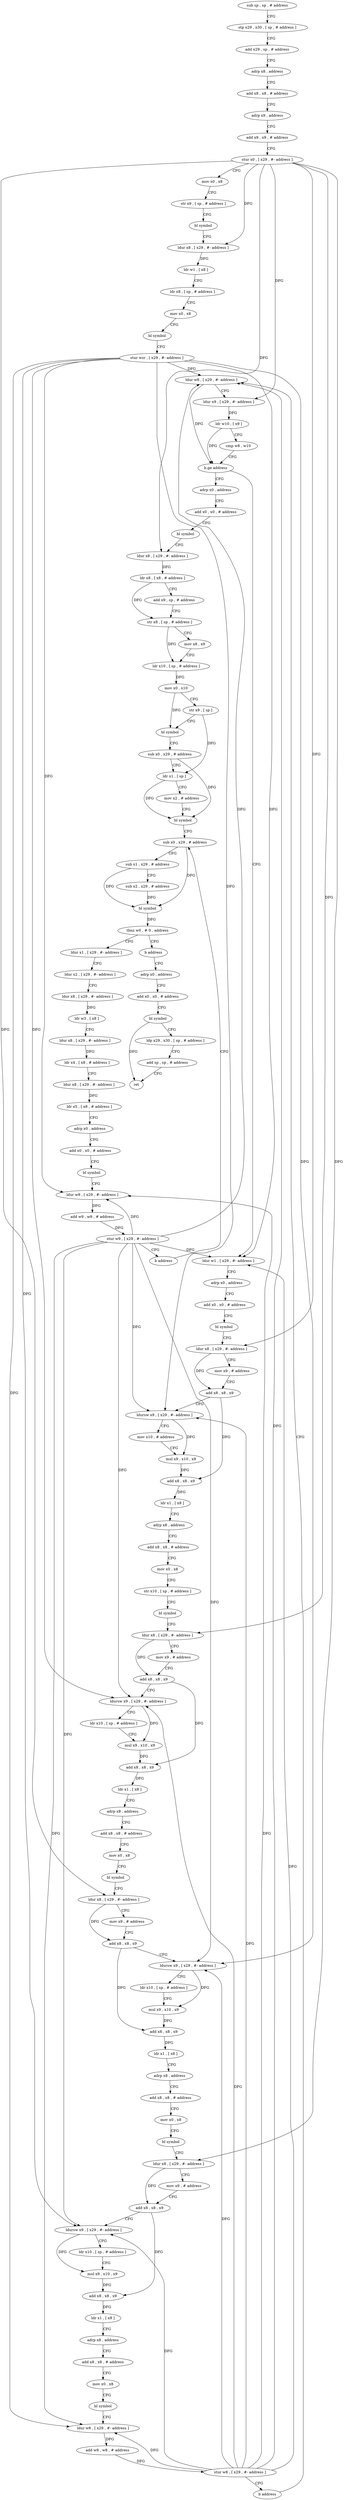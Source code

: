 digraph "func" {
"74876" [label = "sub sp , sp , # address" ]
"74880" [label = "stp x29 , x30 , [ sp , # address ]" ]
"74884" [label = "add x29 , sp , # address" ]
"74888" [label = "adrp x8 , address" ]
"74892" [label = "add x8 , x8 , # address" ]
"74896" [label = "adrp x9 , address" ]
"74900" [label = "add x9 , x9 , # address" ]
"74904" [label = "stur x0 , [ x29 , #- address ]" ]
"74908" [label = "mov x0 , x8" ]
"74912" [label = "str x9 , [ sp , # address ]" ]
"74916" [label = "bl symbol" ]
"74920" [label = "ldur x8 , [ x29 , #- address ]" ]
"74924" [label = "ldr w1 , [ x8 ]" ]
"74928" [label = "ldr x8 , [ sp , # address ]" ]
"74932" [label = "mov x0 , x8" ]
"74936" [label = "bl symbol" ]
"74940" [label = "stur wzr , [ x29 , #- address ]" ]
"74944" [label = "ldur w8 , [ x29 , #- address ]" ]
"75192" [label = "adrp x0 , address" ]
"75196" [label = "add x0 , x0 , # address" ]
"75200" [label = "bl symbol" ]
"75204" [label = "ldur x8 , [ x29 , #- address ]" ]
"75208" [label = "ldr x8 , [ x8 , # address ]" ]
"75212" [label = "add x9 , sp , # address" ]
"75216" [label = "str x8 , [ sp , # address ]" ]
"75220" [label = "mov x8 , x9" ]
"75224" [label = "ldr x10 , [ sp , # address ]" ]
"75228" [label = "mov x0 , x10" ]
"75232" [label = "str x9 , [ sp ]" ]
"75236" [label = "bl symbol" ]
"75240" [label = "sub x0 , x29 , # address" ]
"75244" [label = "ldr x1 , [ sp ]" ]
"75248" [label = "mov x2 , # address" ]
"75252" [label = "bl symbol" ]
"75256" [label = "sub x0 , x29 , # address" ]
"74964" [label = "ldur w1 , [ x29 , #- address ]" ]
"74968" [label = "adrp x0 , address" ]
"74972" [label = "add x0 , x0 , # address" ]
"74976" [label = "bl symbol" ]
"74980" [label = "ldur x8 , [ x29 , #- address ]" ]
"74984" [label = "mov x9 , # address" ]
"74988" [label = "add x8 , x8 , x9" ]
"74992" [label = "ldursw x9 , [ x29 , #- address ]" ]
"74996" [label = "mov x10 , # address" ]
"75000" [label = "mul x9 , x10 , x9" ]
"75004" [label = "add x8 , x8 , x9" ]
"75008" [label = "ldr x1 , [ x8 ]" ]
"75012" [label = "adrp x8 , address" ]
"75016" [label = "add x8 , x8 , # address" ]
"75020" [label = "mov x0 , x8" ]
"75024" [label = "str x10 , [ sp , # address ]" ]
"75028" [label = "bl symbol" ]
"75032" [label = "ldur x8 , [ x29 , #- address ]" ]
"75036" [label = "mov x9 , # address" ]
"75040" [label = "add x8 , x8 , x9" ]
"75044" [label = "ldursw x9 , [ x29 , #- address ]" ]
"75048" [label = "ldr x10 , [ sp , # address ]" ]
"75052" [label = "mul x9 , x10 , x9" ]
"75056" [label = "add x8 , x8 , x9" ]
"75060" [label = "ldr x1 , [ x8 ]" ]
"75064" [label = "adrp x8 , address" ]
"75068" [label = "add x8 , x8 , # address" ]
"75072" [label = "mov x0 , x8" ]
"75076" [label = "bl symbol" ]
"75080" [label = "ldur x8 , [ x29 , #- address ]" ]
"75084" [label = "mov x9 , # address" ]
"75088" [label = "add x8 , x8 , x9" ]
"75092" [label = "ldursw x9 , [ x29 , #- address ]" ]
"75096" [label = "ldr x10 , [ sp , # address ]" ]
"75100" [label = "mul x9 , x10 , x9" ]
"75104" [label = "add x8 , x8 , x9" ]
"75108" [label = "ldr x1 , [ x8 ]" ]
"75112" [label = "adrp x8 , address" ]
"75116" [label = "add x8 , x8 , # address" ]
"75120" [label = "mov x0 , x8" ]
"75124" [label = "bl symbol" ]
"75128" [label = "ldur x8 , [ x29 , #- address ]" ]
"75132" [label = "mov x9 , # address" ]
"75136" [label = "add x8 , x8 , x9" ]
"75140" [label = "ldursw x9 , [ x29 , #- address ]" ]
"75144" [label = "ldr x10 , [ sp , # address ]" ]
"75148" [label = "mul x9 , x10 , x9" ]
"75152" [label = "add x8 , x8 , x9" ]
"75156" [label = "ldr x1 , [ x8 ]" ]
"75160" [label = "adrp x8 , address" ]
"75164" [label = "add x8 , x8 , # address" ]
"75168" [label = "mov x0 , x8" ]
"75172" [label = "bl symbol" ]
"75176" [label = "ldur w8 , [ x29 , #- address ]" ]
"75180" [label = "add w8 , w8 , # address" ]
"75184" [label = "stur w8 , [ x29 , #- address ]" ]
"75188" [label = "b address" ]
"75280" [label = "ldur x1 , [ x29 , #- address ]" ]
"75284" [label = "ldur x2 , [ x29 , #- address ]" ]
"75288" [label = "ldur x8 , [ x29 , #- address ]" ]
"75292" [label = "ldr w3 , [ x8 ]" ]
"75296" [label = "ldur x8 , [ x29 , #- address ]" ]
"75300" [label = "ldr x4 , [ x8 , # address ]" ]
"75304" [label = "ldur x8 , [ x29 , #- address ]" ]
"75308" [label = "ldr x5 , [ x8 , # address ]" ]
"75312" [label = "adrp x0 , address" ]
"75316" [label = "add x0 , x0 , # address" ]
"75320" [label = "bl symbol" ]
"75324" [label = "ldur w9 , [ x29 , #- address ]" ]
"75328" [label = "add w9 , w9 , # address" ]
"75332" [label = "stur w9 , [ x29 , #- address ]" ]
"75336" [label = "b address" ]
"75276" [label = "b address" ]
"75340" [label = "adrp x0 , address" ]
"74948" [label = "ldur x9 , [ x29 , #- address ]" ]
"74952" [label = "ldr w10 , [ x9 ]" ]
"74956" [label = "cmp w8 , w10" ]
"74960" [label = "b.ge address" ]
"75260" [label = "sub x1 , x29 , # address" ]
"75264" [label = "sub x2 , x29 , # address" ]
"75268" [label = "bl symbol" ]
"75272" [label = "tbnz w0 , # 0 , address" ]
"75344" [label = "add x0 , x0 , # address" ]
"75348" [label = "bl symbol" ]
"75352" [label = "ldp x29 , x30 , [ sp , # address ]" ]
"75356" [label = "add sp , sp , # address" ]
"75360" [label = "ret" ]
"74876" -> "74880" [ label = "CFG" ]
"74880" -> "74884" [ label = "CFG" ]
"74884" -> "74888" [ label = "CFG" ]
"74888" -> "74892" [ label = "CFG" ]
"74892" -> "74896" [ label = "CFG" ]
"74896" -> "74900" [ label = "CFG" ]
"74900" -> "74904" [ label = "CFG" ]
"74904" -> "74908" [ label = "CFG" ]
"74904" -> "74920" [ label = "DFG" ]
"74904" -> "74948" [ label = "DFG" ]
"74904" -> "75204" [ label = "DFG" ]
"74904" -> "74980" [ label = "DFG" ]
"74904" -> "75032" [ label = "DFG" ]
"74904" -> "75080" [ label = "DFG" ]
"74904" -> "75128" [ label = "DFG" ]
"74908" -> "74912" [ label = "CFG" ]
"74912" -> "74916" [ label = "CFG" ]
"74916" -> "74920" [ label = "CFG" ]
"74920" -> "74924" [ label = "DFG" ]
"74924" -> "74928" [ label = "CFG" ]
"74928" -> "74932" [ label = "CFG" ]
"74932" -> "74936" [ label = "CFG" ]
"74936" -> "74940" [ label = "CFG" ]
"74940" -> "74944" [ label = "DFG" ]
"74940" -> "74964" [ label = "DFG" ]
"74940" -> "74992" [ label = "DFG" ]
"74940" -> "75044" [ label = "DFG" ]
"74940" -> "75092" [ label = "DFG" ]
"74940" -> "75140" [ label = "DFG" ]
"74940" -> "75176" [ label = "DFG" ]
"74940" -> "75324" [ label = "DFG" ]
"74944" -> "74948" [ label = "CFG" ]
"74944" -> "74960" [ label = "DFG" ]
"75192" -> "75196" [ label = "CFG" ]
"75196" -> "75200" [ label = "CFG" ]
"75200" -> "75204" [ label = "CFG" ]
"75204" -> "75208" [ label = "DFG" ]
"75208" -> "75212" [ label = "CFG" ]
"75208" -> "75216" [ label = "DFG" ]
"75212" -> "75216" [ label = "CFG" ]
"75216" -> "75220" [ label = "CFG" ]
"75216" -> "75224" [ label = "DFG" ]
"75220" -> "75224" [ label = "CFG" ]
"75224" -> "75228" [ label = "DFG" ]
"75228" -> "75232" [ label = "CFG" ]
"75228" -> "75236" [ label = "DFG" ]
"75232" -> "75236" [ label = "CFG" ]
"75232" -> "75244" [ label = "DFG" ]
"75236" -> "75240" [ label = "CFG" ]
"75240" -> "75244" [ label = "CFG" ]
"75240" -> "75252" [ label = "DFG" ]
"75244" -> "75248" [ label = "CFG" ]
"75244" -> "75252" [ label = "DFG" ]
"75248" -> "75252" [ label = "CFG" ]
"75252" -> "75256" [ label = "CFG" ]
"75256" -> "75260" [ label = "CFG" ]
"75256" -> "75268" [ label = "DFG" ]
"74964" -> "74968" [ label = "CFG" ]
"74968" -> "74972" [ label = "CFG" ]
"74972" -> "74976" [ label = "CFG" ]
"74976" -> "74980" [ label = "CFG" ]
"74980" -> "74984" [ label = "CFG" ]
"74980" -> "74988" [ label = "DFG" ]
"74984" -> "74988" [ label = "CFG" ]
"74988" -> "74992" [ label = "CFG" ]
"74988" -> "75004" [ label = "DFG" ]
"74992" -> "74996" [ label = "CFG" ]
"74992" -> "75000" [ label = "DFG" ]
"74996" -> "75000" [ label = "CFG" ]
"75000" -> "75004" [ label = "DFG" ]
"75004" -> "75008" [ label = "DFG" ]
"75008" -> "75012" [ label = "CFG" ]
"75012" -> "75016" [ label = "CFG" ]
"75016" -> "75020" [ label = "CFG" ]
"75020" -> "75024" [ label = "CFG" ]
"75024" -> "75028" [ label = "CFG" ]
"75028" -> "75032" [ label = "CFG" ]
"75032" -> "75036" [ label = "CFG" ]
"75032" -> "75040" [ label = "DFG" ]
"75036" -> "75040" [ label = "CFG" ]
"75040" -> "75044" [ label = "CFG" ]
"75040" -> "75056" [ label = "DFG" ]
"75044" -> "75048" [ label = "CFG" ]
"75044" -> "75052" [ label = "DFG" ]
"75048" -> "75052" [ label = "CFG" ]
"75052" -> "75056" [ label = "DFG" ]
"75056" -> "75060" [ label = "DFG" ]
"75060" -> "75064" [ label = "CFG" ]
"75064" -> "75068" [ label = "CFG" ]
"75068" -> "75072" [ label = "CFG" ]
"75072" -> "75076" [ label = "CFG" ]
"75076" -> "75080" [ label = "CFG" ]
"75080" -> "75084" [ label = "CFG" ]
"75080" -> "75088" [ label = "DFG" ]
"75084" -> "75088" [ label = "CFG" ]
"75088" -> "75092" [ label = "CFG" ]
"75088" -> "75104" [ label = "DFG" ]
"75092" -> "75096" [ label = "CFG" ]
"75092" -> "75100" [ label = "DFG" ]
"75096" -> "75100" [ label = "CFG" ]
"75100" -> "75104" [ label = "DFG" ]
"75104" -> "75108" [ label = "DFG" ]
"75108" -> "75112" [ label = "CFG" ]
"75112" -> "75116" [ label = "CFG" ]
"75116" -> "75120" [ label = "CFG" ]
"75120" -> "75124" [ label = "CFG" ]
"75124" -> "75128" [ label = "CFG" ]
"75128" -> "75132" [ label = "CFG" ]
"75128" -> "75136" [ label = "DFG" ]
"75132" -> "75136" [ label = "CFG" ]
"75136" -> "75140" [ label = "CFG" ]
"75136" -> "75152" [ label = "DFG" ]
"75140" -> "75144" [ label = "CFG" ]
"75140" -> "75148" [ label = "DFG" ]
"75144" -> "75148" [ label = "CFG" ]
"75148" -> "75152" [ label = "DFG" ]
"75152" -> "75156" [ label = "DFG" ]
"75156" -> "75160" [ label = "CFG" ]
"75160" -> "75164" [ label = "CFG" ]
"75164" -> "75168" [ label = "CFG" ]
"75168" -> "75172" [ label = "CFG" ]
"75172" -> "75176" [ label = "CFG" ]
"75176" -> "75180" [ label = "DFG" ]
"75180" -> "75184" [ label = "DFG" ]
"75184" -> "75188" [ label = "CFG" ]
"75184" -> "74944" [ label = "DFG" ]
"75184" -> "74964" [ label = "DFG" ]
"75184" -> "74992" [ label = "DFG" ]
"75184" -> "75044" [ label = "DFG" ]
"75184" -> "75092" [ label = "DFG" ]
"75184" -> "75140" [ label = "DFG" ]
"75184" -> "75176" [ label = "DFG" ]
"75184" -> "75324" [ label = "DFG" ]
"75188" -> "74944" [ label = "CFG" ]
"75280" -> "75284" [ label = "CFG" ]
"75284" -> "75288" [ label = "CFG" ]
"75288" -> "75292" [ label = "DFG" ]
"75292" -> "75296" [ label = "CFG" ]
"75296" -> "75300" [ label = "DFG" ]
"75300" -> "75304" [ label = "CFG" ]
"75304" -> "75308" [ label = "DFG" ]
"75308" -> "75312" [ label = "CFG" ]
"75312" -> "75316" [ label = "CFG" ]
"75316" -> "75320" [ label = "CFG" ]
"75320" -> "75324" [ label = "CFG" ]
"75324" -> "75328" [ label = "DFG" ]
"75328" -> "75332" [ label = "DFG" ]
"75332" -> "75336" [ label = "CFG" ]
"75332" -> "74944" [ label = "DFG" ]
"75332" -> "74964" [ label = "DFG" ]
"75332" -> "74992" [ label = "DFG" ]
"75332" -> "75044" [ label = "DFG" ]
"75332" -> "75092" [ label = "DFG" ]
"75332" -> "75140" [ label = "DFG" ]
"75332" -> "75176" [ label = "DFG" ]
"75332" -> "75324" [ label = "DFG" ]
"75336" -> "75256" [ label = "CFG" ]
"75276" -> "75340" [ label = "CFG" ]
"75340" -> "75344" [ label = "CFG" ]
"74948" -> "74952" [ label = "DFG" ]
"74952" -> "74956" [ label = "CFG" ]
"74952" -> "74960" [ label = "DFG" ]
"74956" -> "74960" [ label = "CFG" ]
"74960" -> "75192" [ label = "CFG" ]
"74960" -> "74964" [ label = "CFG" ]
"75260" -> "75264" [ label = "CFG" ]
"75260" -> "75268" [ label = "DFG" ]
"75264" -> "75268" [ label = "DFG" ]
"75268" -> "75272" [ label = "DFG" ]
"75272" -> "75280" [ label = "CFG" ]
"75272" -> "75276" [ label = "CFG" ]
"75344" -> "75348" [ label = "CFG" ]
"75348" -> "75352" [ label = "CFG" ]
"75348" -> "75360" [ label = "DFG" ]
"75352" -> "75356" [ label = "CFG" ]
"75356" -> "75360" [ label = "CFG" ]
}
